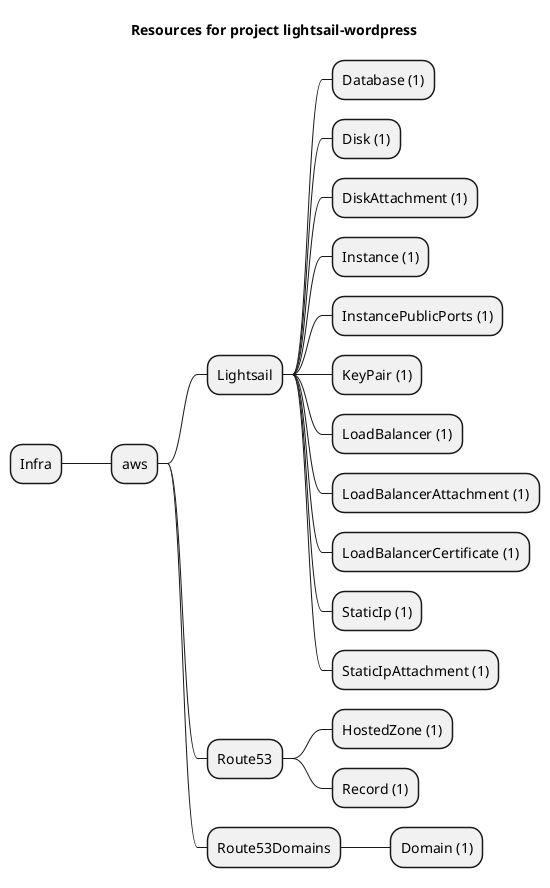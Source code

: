 @startmindmap
title Resources for project lightsail-wordpress
skinparam monochrome true
+ Infra
++ aws
+++ Lightsail
++++ Database (1)
++++ Disk (1)
++++ DiskAttachment (1)
++++ Instance (1)
++++ InstancePublicPorts (1)
++++ KeyPair (1)
++++ LoadBalancer (1)
++++ LoadBalancerAttachment (1)
++++ LoadBalancerCertificate (1)
++++ StaticIp (1)
++++ StaticIpAttachment (1)
+++ Route53
++++ HostedZone (1)
++++ Record (1)
+++ Route53Domains
++++ Domain (1)
@endmindmap